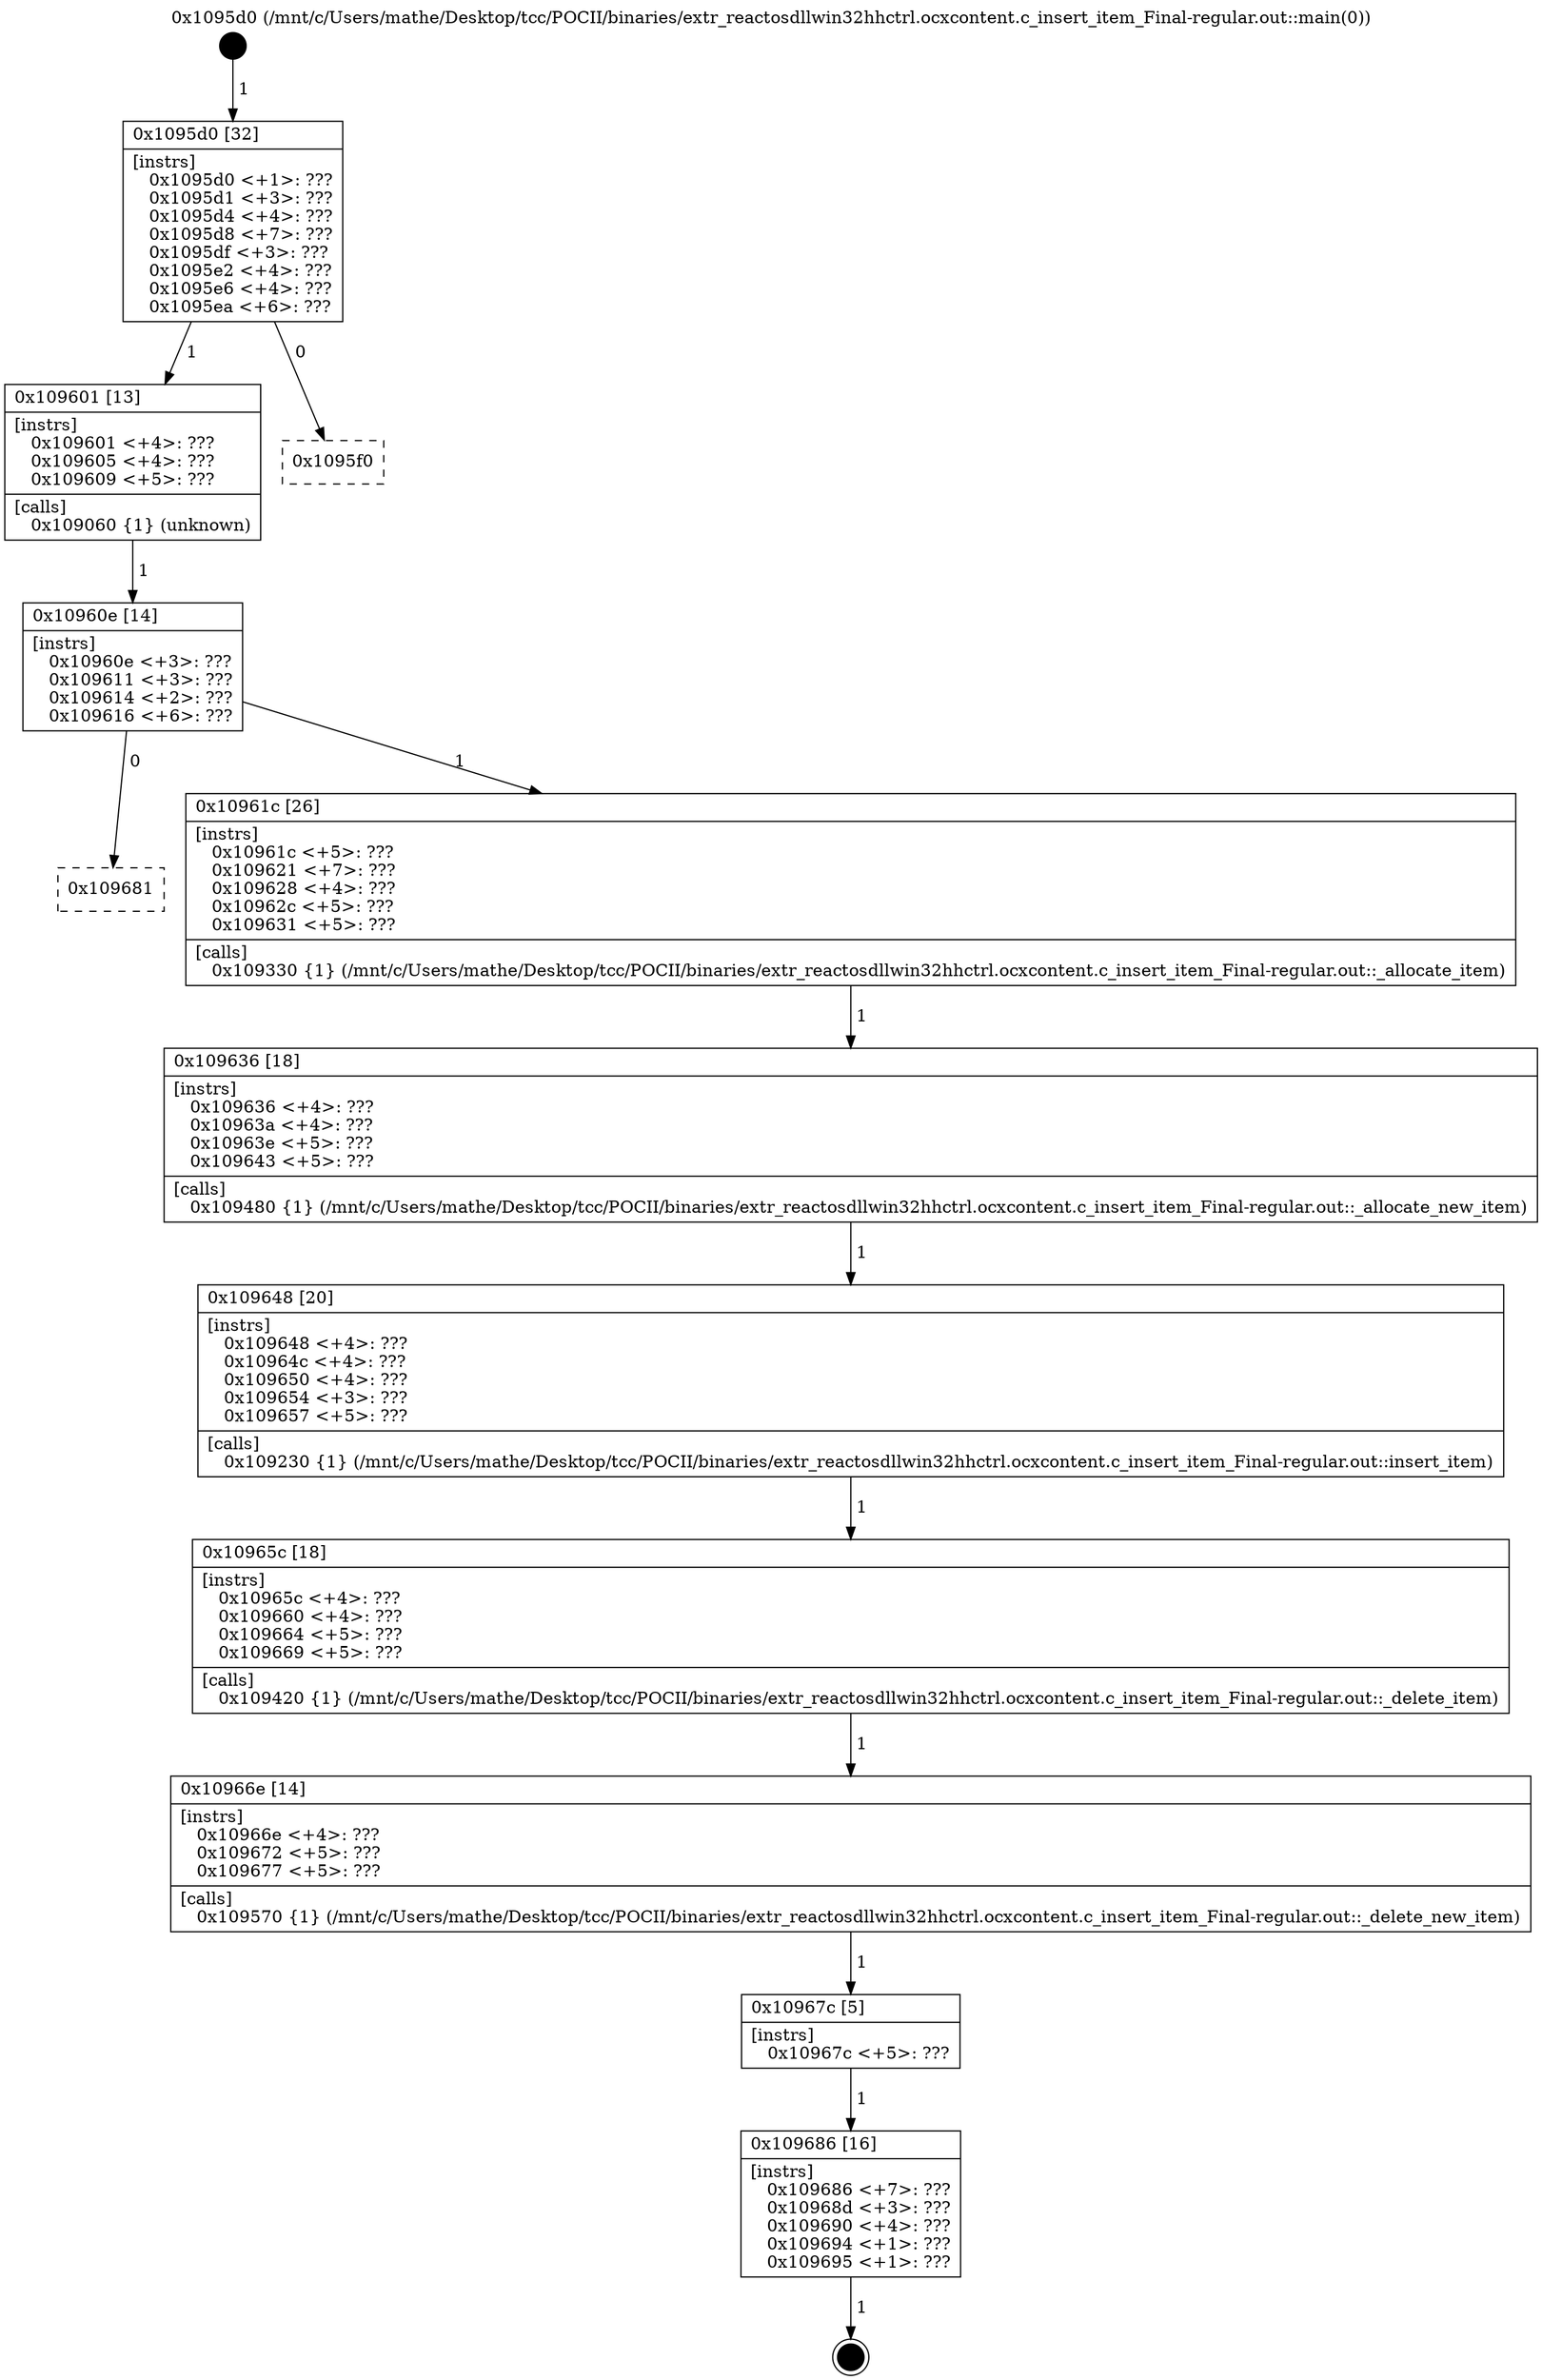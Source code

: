 digraph "0x1095d0" {
  label = "0x1095d0 (/mnt/c/Users/mathe/Desktop/tcc/POCII/binaries/extr_reactosdllwin32hhctrl.ocxcontent.c_insert_item_Final-regular.out::main(0))"
  labelloc = "t"
  node[shape=record]

  Entry [label="",width=0.3,height=0.3,shape=circle,fillcolor=black,style=filled]
  "0x1095d0" [label="{
     0x1095d0 [32]\l
     | [instrs]\l
     &nbsp;&nbsp;0x1095d0 \<+1\>: ???\l
     &nbsp;&nbsp;0x1095d1 \<+3\>: ???\l
     &nbsp;&nbsp;0x1095d4 \<+4\>: ???\l
     &nbsp;&nbsp;0x1095d8 \<+7\>: ???\l
     &nbsp;&nbsp;0x1095df \<+3\>: ???\l
     &nbsp;&nbsp;0x1095e2 \<+4\>: ???\l
     &nbsp;&nbsp;0x1095e6 \<+4\>: ???\l
     &nbsp;&nbsp;0x1095ea \<+6\>: ???\l
  }"]
  "0x109601" [label="{
     0x109601 [13]\l
     | [instrs]\l
     &nbsp;&nbsp;0x109601 \<+4\>: ???\l
     &nbsp;&nbsp;0x109605 \<+4\>: ???\l
     &nbsp;&nbsp;0x109609 \<+5\>: ???\l
     | [calls]\l
     &nbsp;&nbsp;0x109060 \{1\} (unknown)\l
  }"]
  "0x1095f0" [label="{
     0x1095f0\l
  }", style=dashed]
  "0x10960e" [label="{
     0x10960e [14]\l
     | [instrs]\l
     &nbsp;&nbsp;0x10960e \<+3\>: ???\l
     &nbsp;&nbsp;0x109611 \<+3\>: ???\l
     &nbsp;&nbsp;0x109614 \<+2\>: ???\l
     &nbsp;&nbsp;0x109616 \<+6\>: ???\l
  }"]
  "0x109681" [label="{
     0x109681\l
  }", style=dashed]
  "0x10961c" [label="{
     0x10961c [26]\l
     | [instrs]\l
     &nbsp;&nbsp;0x10961c \<+5\>: ???\l
     &nbsp;&nbsp;0x109621 \<+7\>: ???\l
     &nbsp;&nbsp;0x109628 \<+4\>: ???\l
     &nbsp;&nbsp;0x10962c \<+5\>: ???\l
     &nbsp;&nbsp;0x109631 \<+5\>: ???\l
     | [calls]\l
     &nbsp;&nbsp;0x109330 \{1\} (/mnt/c/Users/mathe/Desktop/tcc/POCII/binaries/extr_reactosdllwin32hhctrl.ocxcontent.c_insert_item_Final-regular.out::_allocate_item)\l
  }"]
  Exit [label="",width=0.3,height=0.3,shape=circle,fillcolor=black,style=filled,peripheries=2]
  "0x109636" [label="{
     0x109636 [18]\l
     | [instrs]\l
     &nbsp;&nbsp;0x109636 \<+4\>: ???\l
     &nbsp;&nbsp;0x10963a \<+4\>: ???\l
     &nbsp;&nbsp;0x10963e \<+5\>: ???\l
     &nbsp;&nbsp;0x109643 \<+5\>: ???\l
     | [calls]\l
     &nbsp;&nbsp;0x109480 \{1\} (/mnt/c/Users/mathe/Desktop/tcc/POCII/binaries/extr_reactosdllwin32hhctrl.ocxcontent.c_insert_item_Final-regular.out::_allocate_new_item)\l
  }"]
  "0x109648" [label="{
     0x109648 [20]\l
     | [instrs]\l
     &nbsp;&nbsp;0x109648 \<+4\>: ???\l
     &nbsp;&nbsp;0x10964c \<+4\>: ???\l
     &nbsp;&nbsp;0x109650 \<+4\>: ???\l
     &nbsp;&nbsp;0x109654 \<+3\>: ???\l
     &nbsp;&nbsp;0x109657 \<+5\>: ???\l
     | [calls]\l
     &nbsp;&nbsp;0x109230 \{1\} (/mnt/c/Users/mathe/Desktop/tcc/POCII/binaries/extr_reactosdllwin32hhctrl.ocxcontent.c_insert_item_Final-regular.out::insert_item)\l
  }"]
  "0x10965c" [label="{
     0x10965c [18]\l
     | [instrs]\l
     &nbsp;&nbsp;0x10965c \<+4\>: ???\l
     &nbsp;&nbsp;0x109660 \<+4\>: ???\l
     &nbsp;&nbsp;0x109664 \<+5\>: ???\l
     &nbsp;&nbsp;0x109669 \<+5\>: ???\l
     | [calls]\l
     &nbsp;&nbsp;0x109420 \{1\} (/mnt/c/Users/mathe/Desktop/tcc/POCII/binaries/extr_reactosdllwin32hhctrl.ocxcontent.c_insert_item_Final-regular.out::_delete_item)\l
  }"]
  "0x10966e" [label="{
     0x10966e [14]\l
     | [instrs]\l
     &nbsp;&nbsp;0x10966e \<+4\>: ???\l
     &nbsp;&nbsp;0x109672 \<+5\>: ???\l
     &nbsp;&nbsp;0x109677 \<+5\>: ???\l
     | [calls]\l
     &nbsp;&nbsp;0x109570 \{1\} (/mnt/c/Users/mathe/Desktop/tcc/POCII/binaries/extr_reactosdllwin32hhctrl.ocxcontent.c_insert_item_Final-regular.out::_delete_new_item)\l
  }"]
  "0x10967c" [label="{
     0x10967c [5]\l
     | [instrs]\l
     &nbsp;&nbsp;0x10967c \<+5\>: ???\l
  }"]
  "0x109686" [label="{
     0x109686 [16]\l
     | [instrs]\l
     &nbsp;&nbsp;0x109686 \<+7\>: ???\l
     &nbsp;&nbsp;0x10968d \<+3\>: ???\l
     &nbsp;&nbsp;0x109690 \<+4\>: ???\l
     &nbsp;&nbsp;0x109694 \<+1\>: ???\l
     &nbsp;&nbsp;0x109695 \<+1\>: ???\l
  }"]
  Entry -> "0x1095d0" [label=" 1"]
  "0x1095d0" -> "0x109601" [label=" 1"]
  "0x1095d0" -> "0x1095f0" [label=" 0"]
  "0x109601" -> "0x10960e" [label=" 1"]
  "0x10960e" -> "0x109681" [label=" 0"]
  "0x10960e" -> "0x10961c" [label=" 1"]
  "0x109686" -> Exit [label=" 1"]
  "0x10961c" -> "0x109636" [label=" 1"]
  "0x109636" -> "0x109648" [label=" 1"]
  "0x109648" -> "0x10965c" [label=" 1"]
  "0x10965c" -> "0x10966e" [label=" 1"]
  "0x10966e" -> "0x10967c" [label=" 1"]
  "0x10967c" -> "0x109686" [label=" 1"]
}
